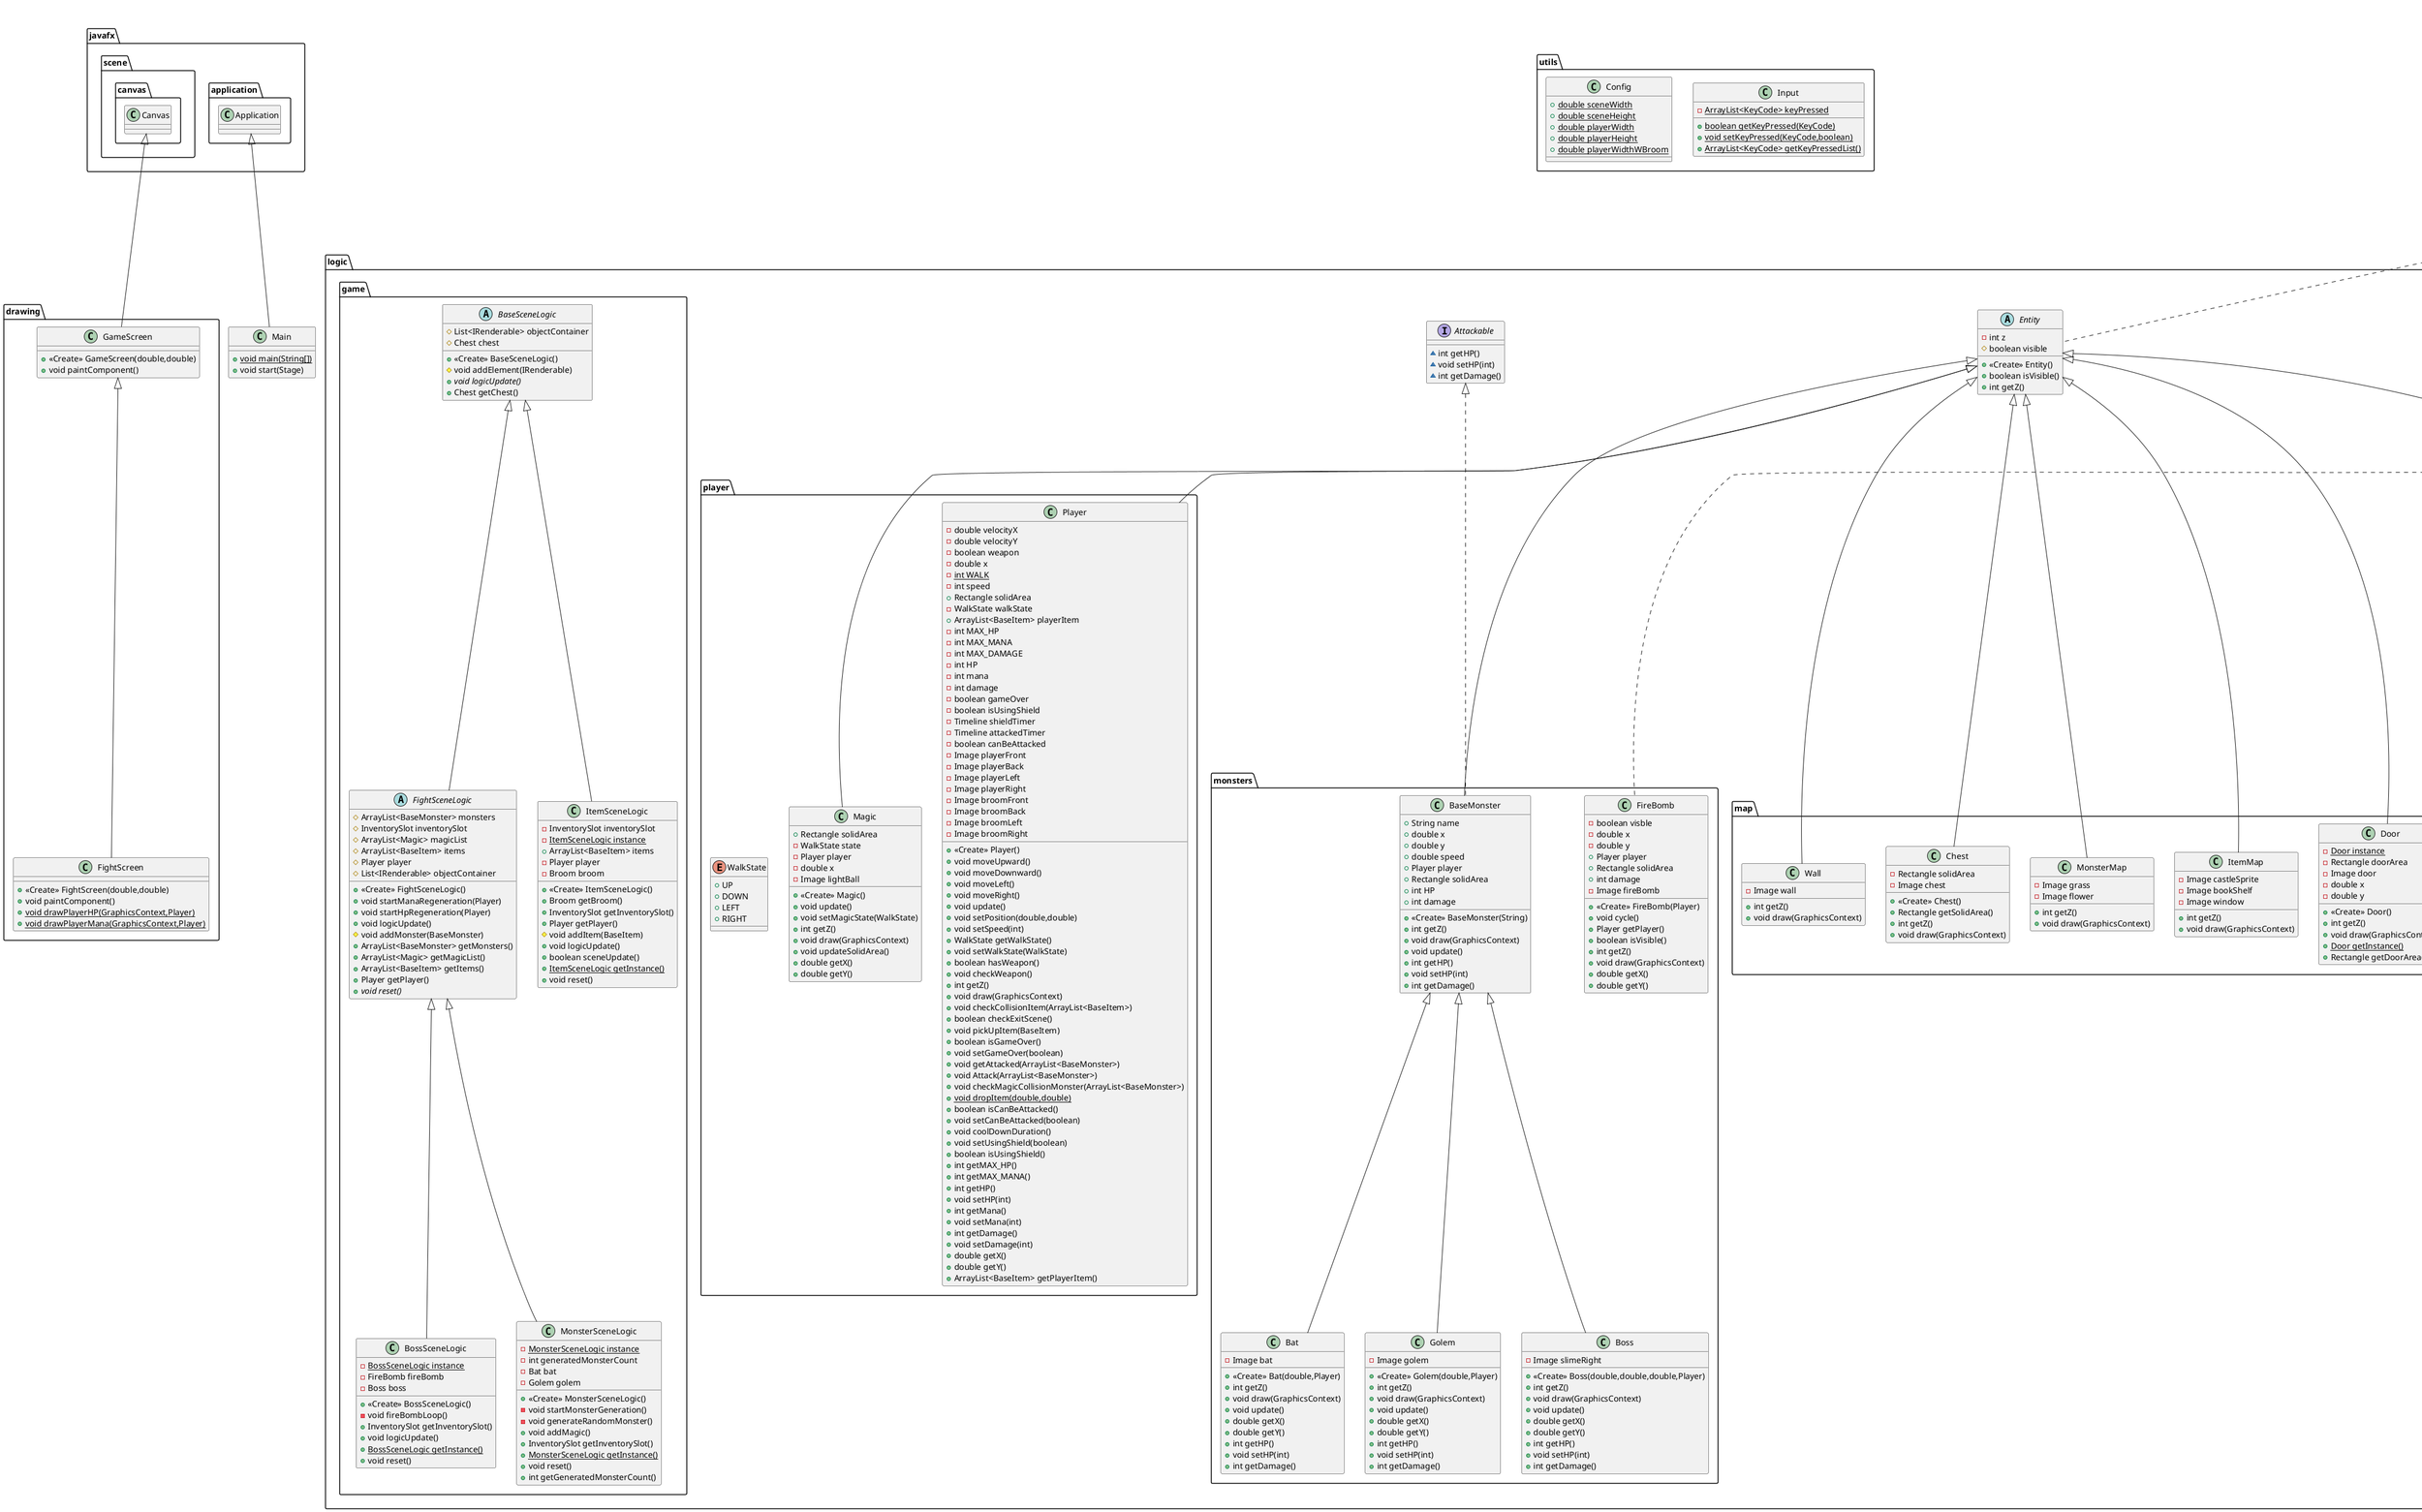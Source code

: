 @startuml
class utils.Input {
- {static} ArrayList<KeyCode> keyPressed
+ {static} boolean getKeyPressed(KeyCode)
+ {static} void setKeyPressed(KeyCode,boolean)
+ {static} ArrayList<KeyCode> getKeyPressedList()
}
class logic.monsters.Bat {
- Image bat
+ <<Create>> Bat(double,Player)
+ int getZ()
+ void draw(GraphicsContext)
+ void update()
+ double getX()
+ double getY()
+ int getHP()
+ void setHP(int)
+ int getDamage()
}
class logic.game.BossSceneLogic {
- {static} BossSceneLogic instance
- FireBomb fireBomb
- Boss boss
+ <<Create>> BossSceneLogic()
- void fireBombLoop()
+ InventorySlot getInventorySlot()
+ void logicUpdate()
+ {static} BossSceneLogic getInstance()
+ void reset()
}
abstract class logic.Entity {
- int z
# boolean visible
+ <<Create>> Entity()
+ boolean isVisible()
+ int getZ()
}
class logic.item.potion.healPotion {
- boolean drawn
- Image healPotion
+ <<Create>> healPotion()
+ int getZ()
+ void draw(GraphicsContext)
+ Image getImage()
+ void useItem()
}
class logic.monsters.Golem {
- Image golem
+ <<Create>> Golem(double,Player)
+ int getZ()
+ void draw(GraphicsContext)
+ void update()
+ double getX()
+ double getY()
+ int getHP()
+ void setHP(int)
+ int getDamage()
}
class scene.HomeScene {
+ {static} MediaPlayer mediaPlayer
- SceneControl sceneControl
- Scene scene
+ <<Create>> HomeScene(SceneControl)
- ImageView backgroundImageView()
- Text gameName()
- Button startButton()
- VBox instructionBox()
- Text instructionText()
- Text startText()
- Button howToPlayButton()
- void mediaPlayer()
- void translateTransition(Text)
+ Scene getScene()
}
class drawing.GameScreen {
+ <<Create>> GameScreen(double,double)
+ void paintComponent()
}
abstract class logic.game.BaseSceneLogic {
# List<IRenderable> objectContainer
# Chest chest
+ <<Create>> BaseSceneLogic()
# void addElement(IRenderable)
+ {abstract}void logicUpdate()
+ Chest getChest()
}
abstract class logic.item.BaseItem {
+ String name
+ Rectangle solidArea
+ double x
+ <<Create>> BaseItem(String)
+ {abstract}Image getImage()
+ {abstract}void useItem()
}
class logic.map.Wall {
- Image wall
+ int getZ()
+ void draw(GraphicsContext)
}
class logic.game.ItemSceneLogic {
- InventorySlot inventorySlot
- {static} ItemSceneLogic instance
+ ArrayList<BaseItem> items
- Player player
- Broom broom
+ <<Create>> ItemSceneLogic()
+ Broom getBroom()
+ InventorySlot getInventorySlot()
+ Player getPlayer()
# void addItem(BaseItem)
+ void logicUpdate()
+ boolean sceneUpdate()
+ {static} ItemSceneLogic getInstance()
+ void reset()
}
class scene.BossScene {
- boolean coolDown
- StackPane root
- SceneControl sceneControl
- Scene scene
- BossSceneLogic logic
- FightScreen fightScreen
+ <<Create>> BossScene(SceneControl)
+ Scene getScene()
+ void listener()
+ void attackOperation(KeyEvent)
+ void inventoryHandle(MouseEvent)
+ void gameloop()
- void delayLost(AnimationTimer)
- void delayWin(AnimationTimer)
+ void gameOver()
+ void gameWin()
}
class Main {
+ {static} void main(String[])
+ void start(Stage)
}
class logic.item.Key {
- boolean drawn
- Image key
+ <<Create>> Key()
+ int getZ()
+ void draw(GraphicsContext)
+ Image getImage()
+ void useItem()
}
class logic.map.Door {
- {static} Door instance
- Rectangle doorArea
- Image door
- double x
- double y
+ <<Create>> Door()
+ int getZ()
+ void draw(GraphicsContext)
+ {static} Door getInstance()
+ Rectangle getDoorArea()
}
class sharedObject.RenderableHolder {
- {static} RenderableHolder instance
- List<IRenderable> entities
- Comparator<IRenderable> comparator
+ <<Create>> RenderableHolder()
+ {static} RenderableHolder getInstance()
+ void add(IRenderable)
+ void remove(IRenderable)
+ List<IRenderable> getEntities()
+ void reset()
}
class logic.monsters.Boss {
- Image slimeRight
+ <<Create>> Boss(double,double,double,Player)
+ int getZ()
+ void draw(GraphicsContext)
+ void update()
+ double getX()
+ double getY()
+ int getHP()
+ void setHP(int)
+ int getDamage()
}
class logic.map.InventorySlot {
- ArrayList<Rectangle> slotAreaList
- boolean visible
+ <<Create>> InventorySlot()
+ int getZ()
+ void draw(GraphicsContext)
+ void setVisible(boolean)
+ boolean isVisible()
+ ArrayList<Rectangle> getSlotAreaList()
}
class logic.player.Magic {
+ Rectangle solidArea
- WalkState state
- Player player
- double x
- Image lightBall
+ <<Create>> Magic()
+ void update()
+ void setMagicState(WalkState)
+ int getZ()
+ void draw(GraphicsContext)
+ void updateSolidArea()
+ double getX()
+ double getY()
}
class drawing.FightScreen {
+ <<Create>> FightScreen(double,double)
+ void paintComponent()
+ {static} void drawPlayerHP(GraphicsContext,Player)
+ {static} void drawPlayerMana(GraphicsContext,Player)
}
interface sharedObject.IRenderable {
+ int getZ()
+ void draw(GraphicsContext)
+ boolean isVisible()
}
interface scene.FightScene {
+ void attackOperation(KeyEvent)
+ void gameOver()
}
class logic.game.MonsterSceneLogic {
- {static} MonsterSceneLogic instance
- int generatedMonsterCount
- Bat bat
- Golem golem
+ <<Create>> MonsterSceneLogic()
- void startMonsterGeneration()
- void generateRandomMonster()
+ void addMagic()
+ InventorySlot getInventorySlot()
+ {static} MonsterSceneLogic getInstance()
+ void reset()
+ int getGeneratedMonsterCount()
}
class scene.ItemScene {
- SceneControl sceneControl
- Scene scene
- ItemSceneLogic logic
- GameScreen gameScreen
- boolean sceneState
+ <<Create>> ItemScene(SceneControl)
+ void listener()
+ void inventoryHandle(MouseEvent)
+ void gameloop()
+ Scene getScene()
}
class logic.item.potion.powerPotion {
- boolean drawn
- Image powerPotion
+ <<Create>> powerPotion()
+ int getZ()
+ void draw(GraphicsContext)
+ Image getImage()
+ void useItem()
}
abstract class logic.game.FightSceneLogic {
# ArrayList<BaseMonster> monsters
# InventorySlot inventorySlot
# ArrayList<Magic> magicList
# ArrayList<BaseItem> items
# Player player
# List<IRenderable> objectContainer
+ <<Create>> FightSceneLogic()
+ void startManaRegeneration(Player)
+ void startHpRegeneration(Player)
+ void logicUpdate()
# void addMonster(BaseMonster)
+ ArrayList<BaseMonster> getMonsters()
+ ArrayList<Magic> getMagicList()
+ ArrayList<BaseItem> getItems()
+ Player getPlayer()
+ {abstract}void reset()
}
class scene.MonsterScene {
- boolean coolDown
- StackPane root
- SceneControl sceneControl
- Scene scene
- MonsterSceneLogic logic
- FightScreen fightScreen
+ <<Create>> MonsterScene(SceneControl)
+ void listener()
+ void attackOperation(KeyEvent)
+ void inventoryHandle(MouseEvent)
+ void gameloop()
+ void delayLost(AnimationTimer)
+ void gameOver()
+ Scene getScene()
}
class logic.map.MonsterMap {
- Image grass
- Image flower
+ int getZ()
+ void draw(GraphicsContext)
}
class logic.monsters.BaseMonster {
+ String name
+ double x
+ double y
+ double speed
+ Player player
+ Rectangle solidArea
+ int HP
+ int damage
+ <<Create>> BaseMonster(String)
+ int getZ()
+ void draw(GraphicsContext)
+ void update()
+ int getHP()
+ void setHP(int)
+ int getDamage()
}
class logic.map.Chest {
- Rectangle solidArea
- Image chest
+ <<Create>> Chest()
+ Rectangle getSolidArea()
+ int getZ()
+ void draw(GraphicsContext)
}
class scene.SceneControl {
- Stage stage
- HomeScene homeScene
- ItemScene gameScene
- MonsterScene monsterScene
- BossScene bossScene
+ <<Create>> SceneControl(Stage)
+ void showHomeScene()
+ void showItemScene()
+ void showMonsterScene()
+ void showBossScene()
}
class logic.item.potion.manaPotion {
- boolean drawn
- Image manaPotion
+ <<Create>> manaPotion()
+ int getZ()
+ void draw(GraphicsContext)
+ Image getImage()
+ void useItem()
}
class logic.item.Broom {
- boolean used
- boolean drawn
- Image broom
+ <<Create>> Broom()
+ int getZ()
+ void draw(GraphicsContext)
+ Image getImage()
+ void useItem()
+ boolean isUsed()
}
class logic.player.Player {
- double velocityX
- double velocityY
- boolean weapon
- double x
- {static} int WALK
- int speed
+ Rectangle solidArea
- WalkState walkState
+ ArrayList<BaseItem> playerItem
- int MAX_HP
- int MAX_MANA
- int MAX_DAMAGE
- int HP
- int mana
- int damage
- boolean gameOver
- boolean isUsingShield
- Timeline shieldTimer
- Timeline attackedTimer
- boolean canBeAttacked
- Image playerFront
- Image playerBack
- Image playerLeft
- Image playerRight
- Image broomFront
- Image broomBack
- Image broomLeft
- Image broomRight
+ <<Create>> Player()
+ void moveUpward()
+ void moveDownward()
+ void moveLeft()
+ void moveRight()
+ void update()
+ void setPosition(double,double)
+ void setSpeed(int)
+ WalkState getWalkState()
+ void setWalkState(WalkState)
+ boolean hasWeapon()
+ void checkWeapon()
+ int getZ()
+ void draw(GraphicsContext)
+ void checkCollisionItem(ArrayList<BaseItem>)
+ boolean checkExitScene()
+ void pickUpItem(BaseItem)
+ boolean isGameOver()
+ void setGameOver(boolean)
+ void getAttacked(ArrayList<BaseMonster>)
+ void Attack(ArrayList<BaseMonster>)
+ void checkMagicCollisionMonster(ArrayList<BaseMonster>)
+ {static} void dropItem(double,double)
+ boolean isCanBeAttacked()
+ void setCanBeAttacked(boolean)
+ void coolDownDuration()
+ void setUsingShield(boolean)
+ boolean isUsingShield()
+ int getMAX_HP()
+ int getMAX_MANA()
+ int getHP()
+ void setHP(int)
+ int getMana()
+ void setMana(int)
+ int getDamage()
+ void setDamage(int)
+ double getX()
+ double getY()
+ ArrayList<BaseItem> getPlayerItem()
}
class logic.monsters.FireBomb {
- boolean visble
- double x
- double y
+ Player player
+ Rectangle solidArea
+ int damage
- Image fireBomb
+ <<Create>> FireBomb(Player)
+ void cycle()
+ Player getPlayer()
+ boolean isVisible()
+ int getZ()
+ void draw(GraphicsContext)
+ double getX()
+ double getY()
}
class logic.map.ItemMap {
- Image castleSprite
- Image bookShelf
- Image window
+ int getZ()
+ void draw(GraphicsContext)
}
interface scene.GameScene {
+ Scene getScene()
+ void listener()
+ void inventoryHandle(MouseEvent)
+ void gameloop()
}
class utils.Config {
+ {static} double sceneWidth
+ {static} double sceneHeight
+ {static} double playerWidth
+ {static} double playerHeight
+ {static} double playerWidthWBroom
}
enum logic.player.WalkState {
+  UP
+  DOWN
+  LEFT
+  RIGHT
}
class logic.item.weapon.Shield {
- boolean drawn
- Image shield
+ <<Create>> Shield()
+ int getZ()
+ void draw(GraphicsContext)
+ Image getImage()
+ void useItem()
}
interface logic.Attackable {
~ int getHP()
~ void setHP(int)
~ int getDamage()
}
class logic.item.weapon.Wand {
- boolean drawn
- Image wand
+ <<Create>> Wand()
+ int getZ()
+ void draw(GraphicsContext)
+ Image getImage()
+ void useItem()
}


logic.monsters.BaseMonster <|-- logic.monsters.Bat
logic.game.FightSceneLogic <|-- logic.game.BossSceneLogic
sharedObject.IRenderable <|.. logic.Entity
logic.item.BaseItem <|-- logic.item.potion.healPotion
logic.monsters.BaseMonster <|-- logic.monsters.Golem
javafx.scene.canvas.Canvas <|-- drawing.GameScreen
sharedObject.IRenderable <|.. logic.item.BaseItem
logic.Entity <|-- logic.item.BaseItem
logic.Entity <|-- logic.map.Wall
logic.game.BaseSceneLogic <|-- logic.game.ItemSceneLogic
scene.GameScene <|.. scene.BossScene
scene.FightScene <|.. scene.BossScene
javafx.application.Application <|-- Main
sharedObject.IRenderable <|.. logic.item.Key
logic.item.BaseItem <|-- logic.item.Key
logic.Entity <|-- logic.map.Door
logic.monsters.BaseMonster <|-- logic.monsters.Boss
sharedObject.IRenderable <|.. logic.map.InventorySlot
logic.Entity <|-- logic.player.Magic
drawing.GameScreen <|-- drawing.FightScreen
logic.game.FightSceneLogic <|-- logic.game.MonsterSceneLogic
scene.GameScene <|.. scene.ItemScene
logic.item.BaseItem <|-- logic.item.potion.powerPotion
logic.game.BaseSceneLogic <|-- logic.game.FightSceneLogic
scene.GameScene <|.. scene.MonsterScene
scene.FightScene <|.. scene.MonsterScene
logic.Entity <|-- logic.map.MonsterMap
logic.Attackable <|.. logic.monsters.BaseMonster
logic.Entity <|-- logic.monsters.BaseMonster
logic.Entity <|-- logic.map.Chest
logic.item.BaseItem <|-- logic.item.potion.manaPotion
sharedObject.IRenderable <|.. logic.item.Broom
logic.item.BaseItem <|-- logic.item.Broom
logic.Entity <|-- logic.player.Player
sharedObject.IRenderable <|.. logic.monsters.FireBomb
logic.Entity <|-- logic.map.ItemMap
sharedObject.IRenderable <|.. logic.item.weapon.Shield
logic.item.BaseItem <|-- logic.item.weapon.Shield
sharedObject.IRenderable <|.. logic.item.weapon.Wand
logic.item.BaseItem <|-- logic.item.weapon.Wand
@enduml